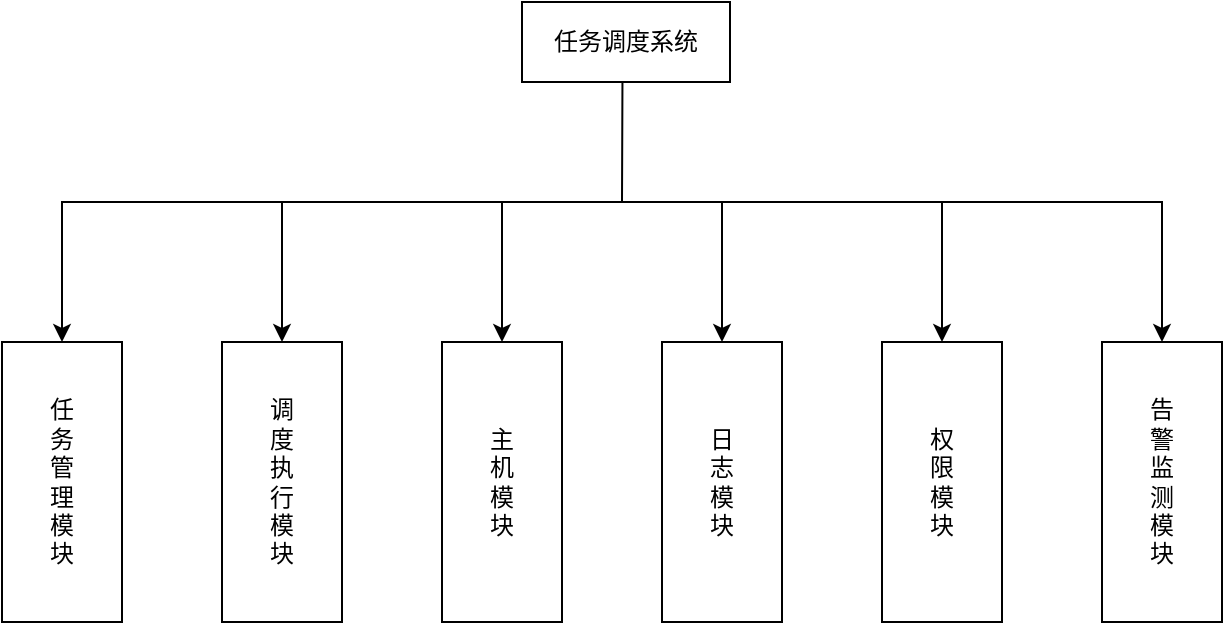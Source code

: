 <mxfile version="21.5.1" type="github">
  <diagram name="第 1 页" id="GhASuWuZi42JvSnn__Yv">
    <mxGraphModel dx="1193" dy="573" grid="1" gridSize="10" guides="1" tooltips="1" connect="1" arrows="1" fold="1" page="1" pageScale="1" pageWidth="827" pageHeight="1169" math="0" shadow="0">
      <root>
        <mxCell id="0" />
        <mxCell id="1" parent="0" />
        <mxCell id="wq72LBG8KCP3KCf_MoC9-1" value="任务调度系统" style="rounded=0;whiteSpace=wrap;html=1;" vertex="1" parent="1">
          <mxGeometry x="310" y="100" width="104" height="40" as="geometry" />
        </mxCell>
        <mxCell id="wq72LBG8KCP3KCf_MoC9-6" value="任&lt;br&gt;务&lt;br&gt;管&lt;br&gt;理&lt;br&gt;模&lt;br&gt;块" style="rounded=0;whiteSpace=wrap;html=1;" vertex="1" parent="1">
          <mxGeometry x="50" y="270" width="60" height="140" as="geometry" />
        </mxCell>
        <mxCell id="wq72LBG8KCP3KCf_MoC9-7" value="" style="endArrow=classic;html=1;rounded=0;entryX=0.5;entryY=0;entryDx=0;entryDy=0;exitX=0.483;exitY=0.989;exitDx=0;exitDy=0;exitPerimeter=0;" edge="1" parent="1" source="wq72LBG8KCP3KCf_MoC9-1" target="wq72LBG8KCP3KCf_MoC9-6">
          <mxGeometry width="50" height="50" relative="1" as="geometry">
            <mxPoint x="362" y="140" as="sourcePoint" />
            <mxPoint x="360" y="190" as="targetPoint" />
            <Array as="points">
              <mxPoint x="360" y="200" />
              <mxPoint x="80" y="200" />
            </Array>
          </mxGeometry>
        </mxCell>
        <mxCell id="wq72LBG8KCP3KCf_MoC9-8" value="调&lt;br&gt;度&lt;br&gt;执&lt;br&gt;行&lt;br&gt;模&lt;br&gt;块" style="rounded=0;whiteSpace=wrap;html=1;" vertex="1" parent="1">
          <mxGeometry x="160" y="270" width="60" height="140" as="geometry" />
        </mxCell>
        <mxCell id="wq72LBG8KCP3KCf_MoC9-9" value="主&lt;br&gt;机&lt;br&gt;模&lt;br&gt;块" style="rounded=0;whiteSpace=wrap;html=1;" vertex="1" parent="1">
          <mxGeometry x="270" y="270" width="60" height="140" as="geometry" />
        </mxCell>
        <mxCell id="wq72LBG8KCP3KCf_MoC9-11" value="日&lt;br&gt;志&lt;br&gt;模&lt;br&gt;块" style="rounded=0;whiteSpace=wrap;html=1;" vertex="1" parent="1">
          <mxGeometry x="380" y="270" width="60" height="140" as="geometry" />
        </mxCell>
        <mxCell id="wq72LBG8KCP3KCf_MoC9-12" value="权&lt;br&gt;限&lt;br&gt;模&lt;br&gt;块" style="rounded=0;whiteSpace=wrap;html=1;" vertex="1" parent="1">
          <mxGeometry x="490" y="270" width="60" height="140" as="geometry" />
        </mxCell>
        <mxCell id="wq72LBG8KCP3KCf_MoC9-13" value="告&lt;br&gt;警&lt;br&gt;监&lt;br&gt;测&lt;br&gt;模&lt;br&gt;块" style="rounded=0;whiteSpace=wrap;html=1;" vertex="1" parent="1">
          <mxGeometry x="600" y="270" width="60" height="140" as="geometry" />
        </mxCell>
        <mxCell id="wq72LBG8KCP3KCf_MoC9-15" value="" style="endArrow=classic;html=1;rounded=0;entryX=0.5;entryY=0;entryDx=0;entryDy=0;" edge="1" parent="1" target="wq72LBG8KCP3KCf_MoC9-8">
          <mxGeometry width="50" height="50" relative="1" as="geometry">
            <mxPoint x="190" y="200" as="sourcePoint" />
            <mxPoint x="440" y="190" as="targetPoint" />
          </mxGeometry>
        </mxCell>
        <mxCell id="wq72LBG8KCP3KCf_MoC9-16" value="" style="endArrow=classic;html=1;rounded=0;entryX=0.5;entryY=0;entryDx=0;entryDy=0;" edge="1" parent="1" target="wq72LBG8KCP3KCf_MoC9-9">
          <mxGeometry width="50" height="50" relative="1" as="geometry">
            <mxPoint x="300" y="200" as="sourcePoint" />
            <mxPoint x="330" y="230" as="targetPoint" />
          </mxGeometry>
        </mxCell>
        <mxCell id="wq72LBG8KCP3KCf_MoC9-17" value="" style="endArrow=classic;html=1;rounded=0;entryX=0.5;entryY=0;entryDx=0;entryDy=0;" edge="1" parent="1" target="wq72LBG8KCP3KCf_MoC9-13">
          <mxGeometry width="50" height="50" relative="1" as="geometry">
            <mxPoint x="360" y="200" as="sourcePoint" />
            <mxPoint x="540" y="150" as="targetPoint" />
            <Array as="points">
              <mxPoint x="630" y="200" />
            </Array>
          </mxGeometry>
        </mxCell>
        <mxCell id="wq72LBG8KCP3KCf_MoC9-18" value="" style="endArrow=classic;html=1;rounded=0;entryX=0.5;entryY=0;entryDx=0;entryDy=0;" edge="1" parent="1" target="wq72LBG8KCP3KCf_MoC9-11">
          <mxGeometry width="50" height="50" relative="1" as="geometry">
            <mxPoint x="410" y="200" as="sourcePoint" />
            <mxPoint x="490" y="130" as="targetPoint" />
          </mxGeometry>
        </mxCell>
        <mxCell id="wq72LBG8KCP3KCf_MoC9-19" value="" style="endArrow=classic;html=1;rounded=0;entryX=0.5;entryY=0;entryDx=0;entryDy=0;" edge="1" parent="1" target="wq72LBG8KCP3KCf_MoC9-12">
          <mxGeometry width="50" height="50" relative="1" as="geometry">
            <mxPoint x="520" y="200" as="sourcePoint" />
            <mxPoint x="610" y="70" as="targetPoint" />
          </mxGeometry>
        </mxCell>
      </root>
    </mxGraphModel>
  </diagram>
</mxfile>
